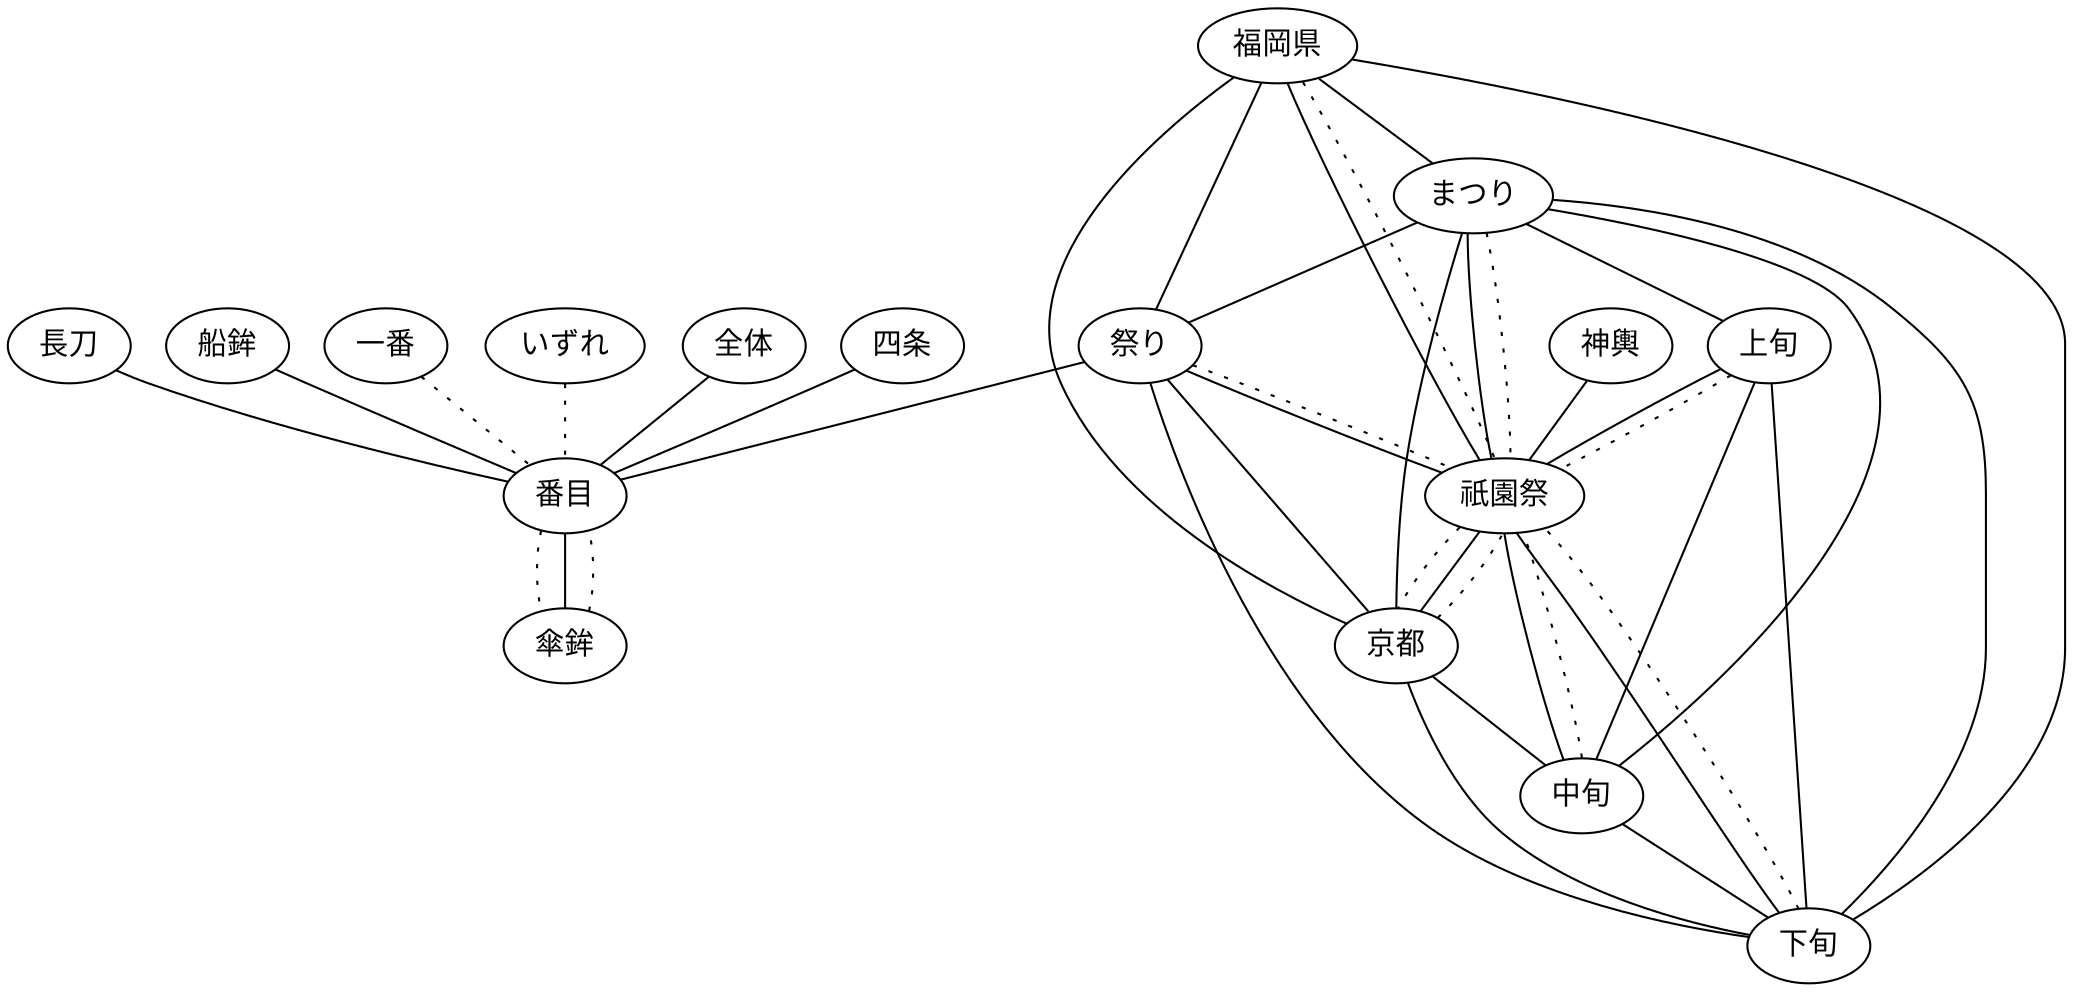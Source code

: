 graph base {
まつり--祭り
まつり--中旬
まつり--上旬
上旬--中旬
福岡県--下旬
福岡県--まつり
京都--中旬
下旬--祭り
全体--番目
福岡県--祭り
神輿--祇園祭
中旬--下旬
まつり--京都
京都--下旬
四条--番目
長刀--番目
上旬--下旬
まつり--下旬
京都--祭り
船鉾--番目
福岡県--京都
祭り--番目
上旬--祇園祭
中旬--祇園祭
祭り--祇園祭
まつり--祇園祭
傘鉾--番目
福岡県--祇園祭
下旬--祇園祭
京都--祇園祭
祇園祭--京都[style="dotted"]
一番--番目[style="dotted"]
中旬--祇園祭[style="dotted"]
福岡県--祇園祭[style="dotted"]
いずれ--番目[style="dotted"]
下旬--祇園祭[style="dotted"]
上旬--祇園祭[style="dotted"]
番目--傘鉾[style="dotted"]
まつり--祇園祭[style="dotted"]
傘鉾--番目[style="dotted"]
京都--祇園祭[style="dotted"]
祭り--祇園祭[style="dotted"]
}